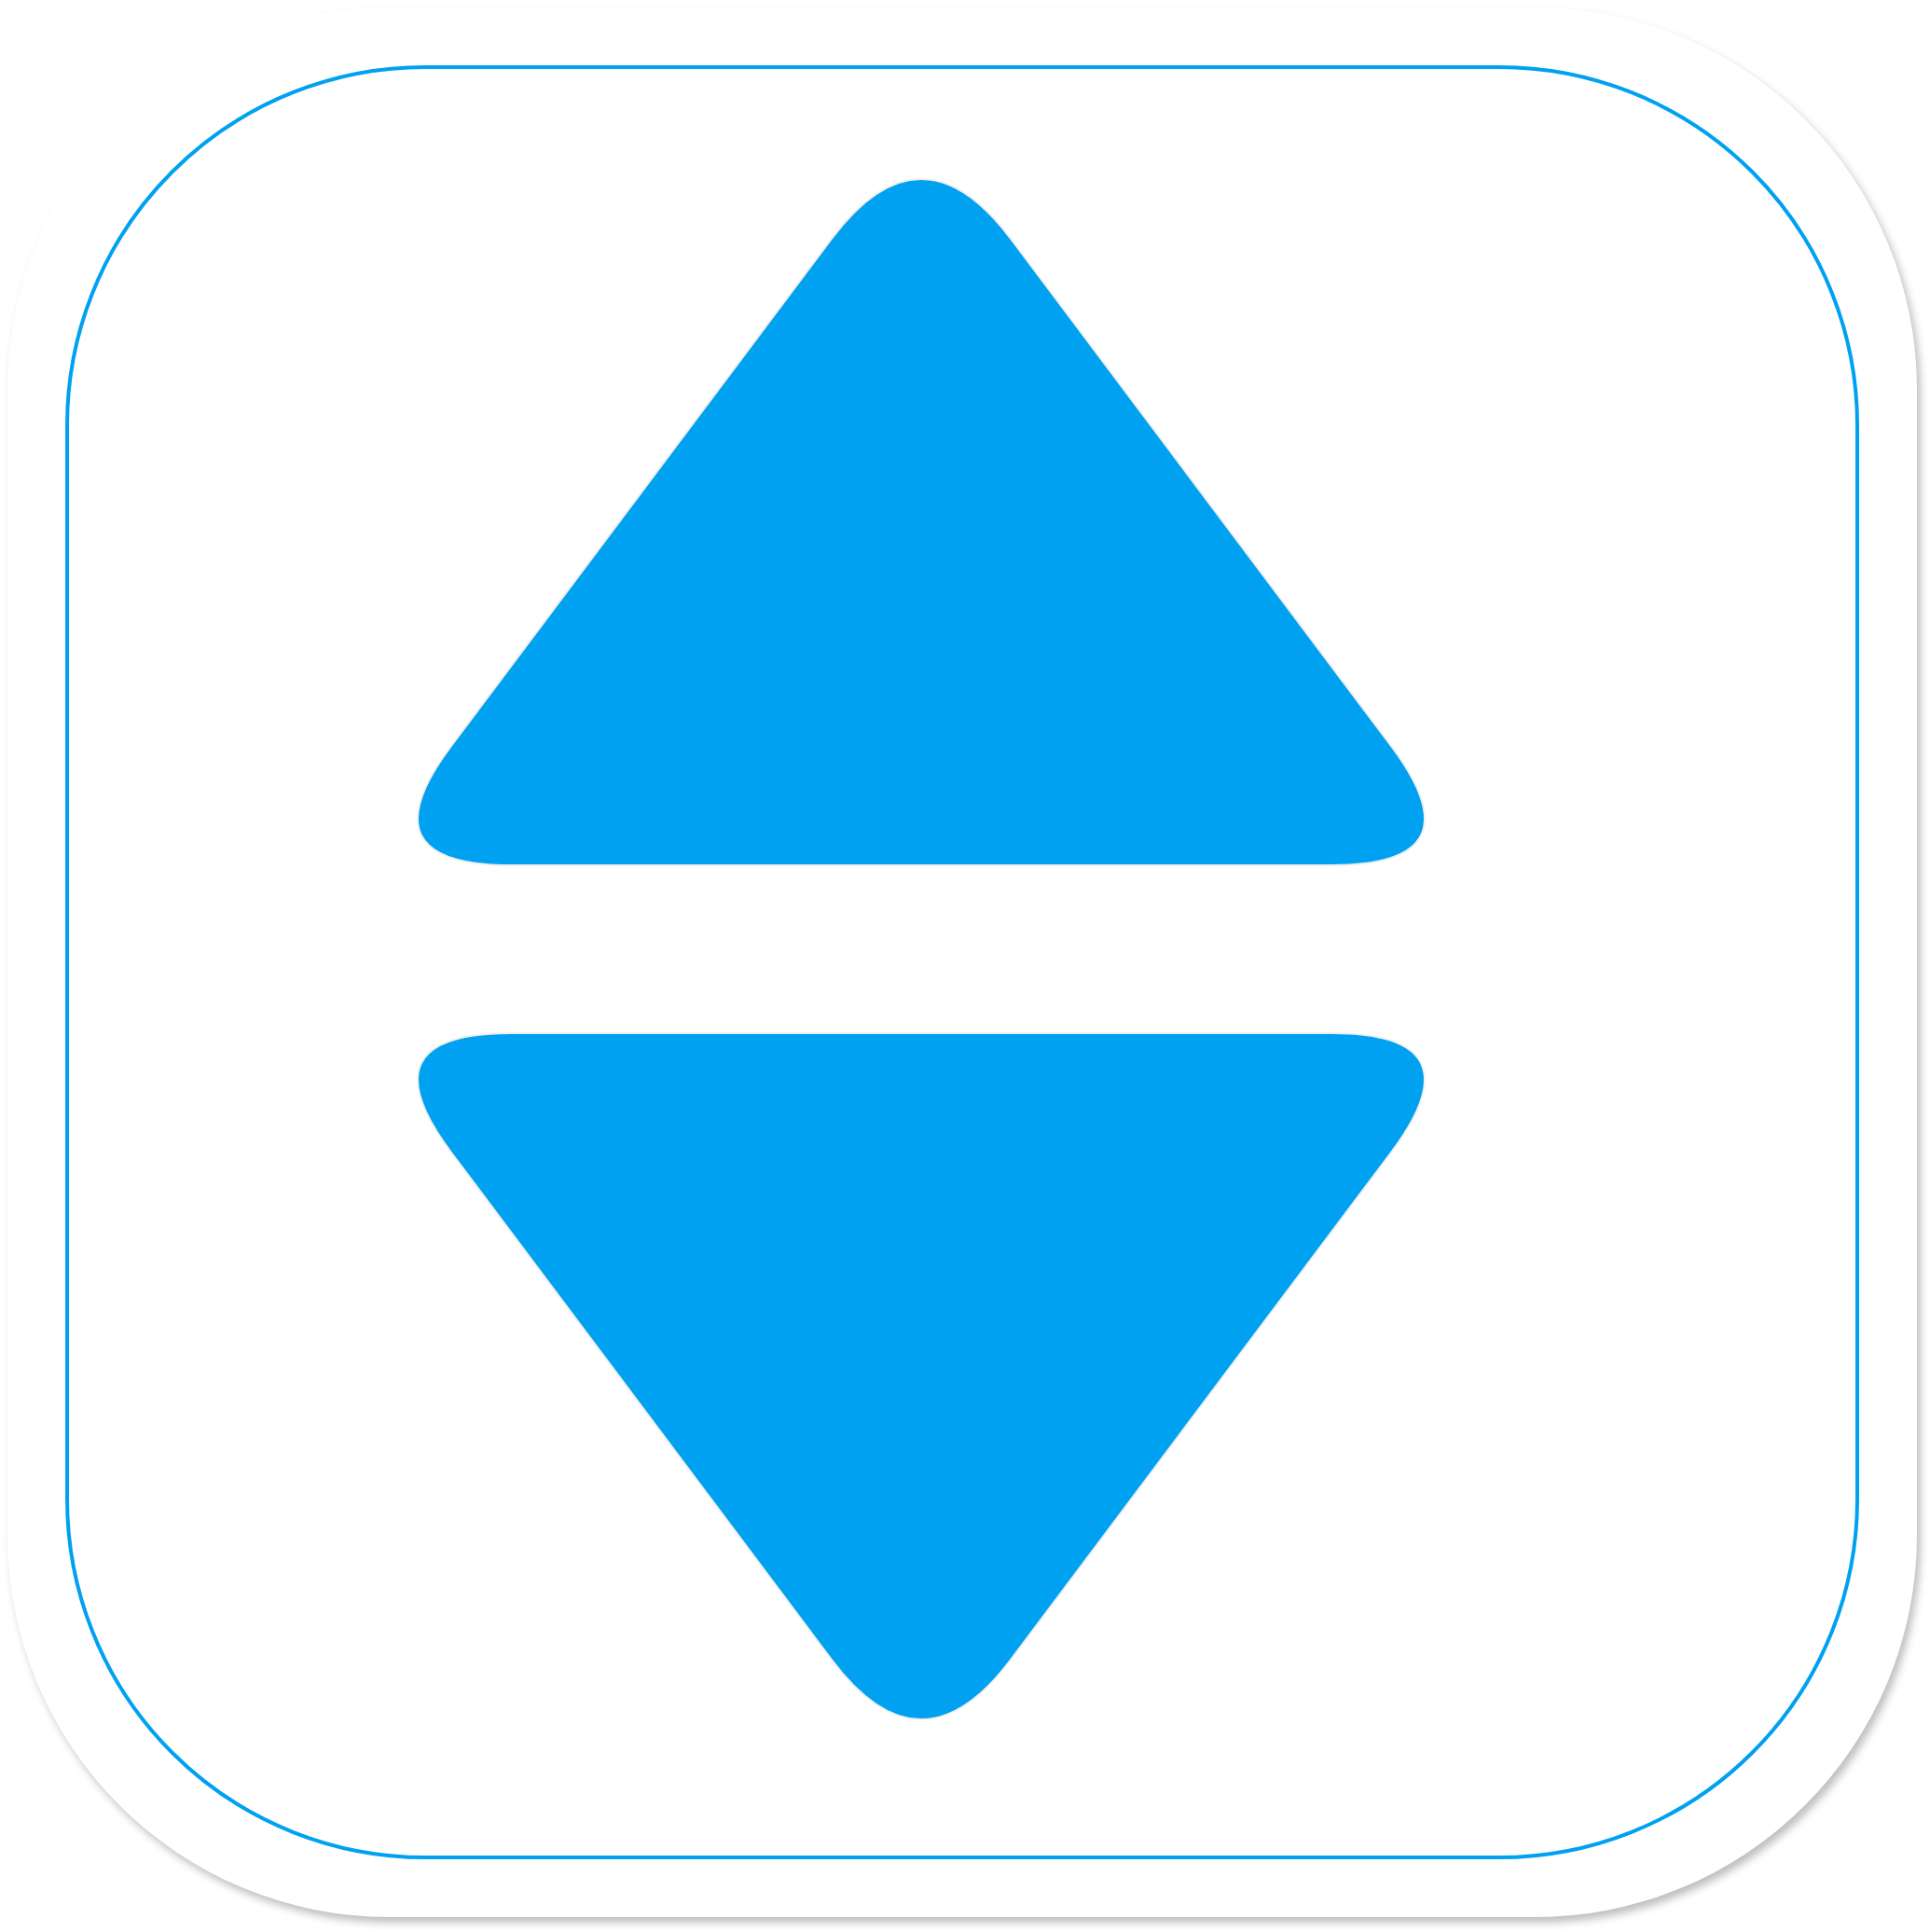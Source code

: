 <mxfile>
    <diagram id="DiIMW8CkaLTPlALHU4UH" name="第 1 页">
        <mxGraphModel dx="1729" dy="1943" grid="1" gridSize="10" guides="1" tooltips="1" connect="1" arrows="1" fold="1" page="1" pageScale="1" pageWidth="827" pageHeight="1169" math="0" shadow="0">
            <root>
                <mxCell id="0"/>
                <mxCell id="1" parent="0"/>
                <mxCell id="44" value="" style="rounded=1;whiteSpace=wrap;html=1;strokeColor=none;fillColor=#FFFFFF;arcSize=20;shadow=1;" parent="1" vertex="1">
                    <mxGeometry x="40" y="40" width="1024" height="1024" as="geometry"/>
                </mxCell>
                <mxCell id="45" value="" style="rounded=1;whiteSpace=wrap;html=1;arcSize=20;shadow=0;strokeWidth=2;strokeColor=#00A1F1;fillColor=none;" parent="1" vertex="1">
                    <mxGeometry x="72.003" y="72.003" width="960" height="960" as="geometry"/>
                </mxCell>
                <mxCell id="46" value="" style="triangle;whiteSpace=wrap;html=1;rounded=1;shadow=0;sketch=0;strokeColor=#f0f0f0;rotation=-90;fillColor=#00A1F1;arcSize=160;" parent="1" vertex="1">
                    <mxGeometry x="330" width="400" height="600" as="geometry"/>
                </mxCell>
                <mxCell id="47" value="" style="triangle;whiteSpace=wrap;html=1;rounded=1;shadow=0;sketch=0;strokeColor=#f0f0f0;rotation=90;fillColor=#00A1F1;arcSize=160;" parent="1" vertex="1">
                    <mxGeometry x="330" y="490" width="400" height="600" as="geometry"/>
                </mxCell>
            </root>
        </mxGraphModel>
    </diagram>
</mxfile>